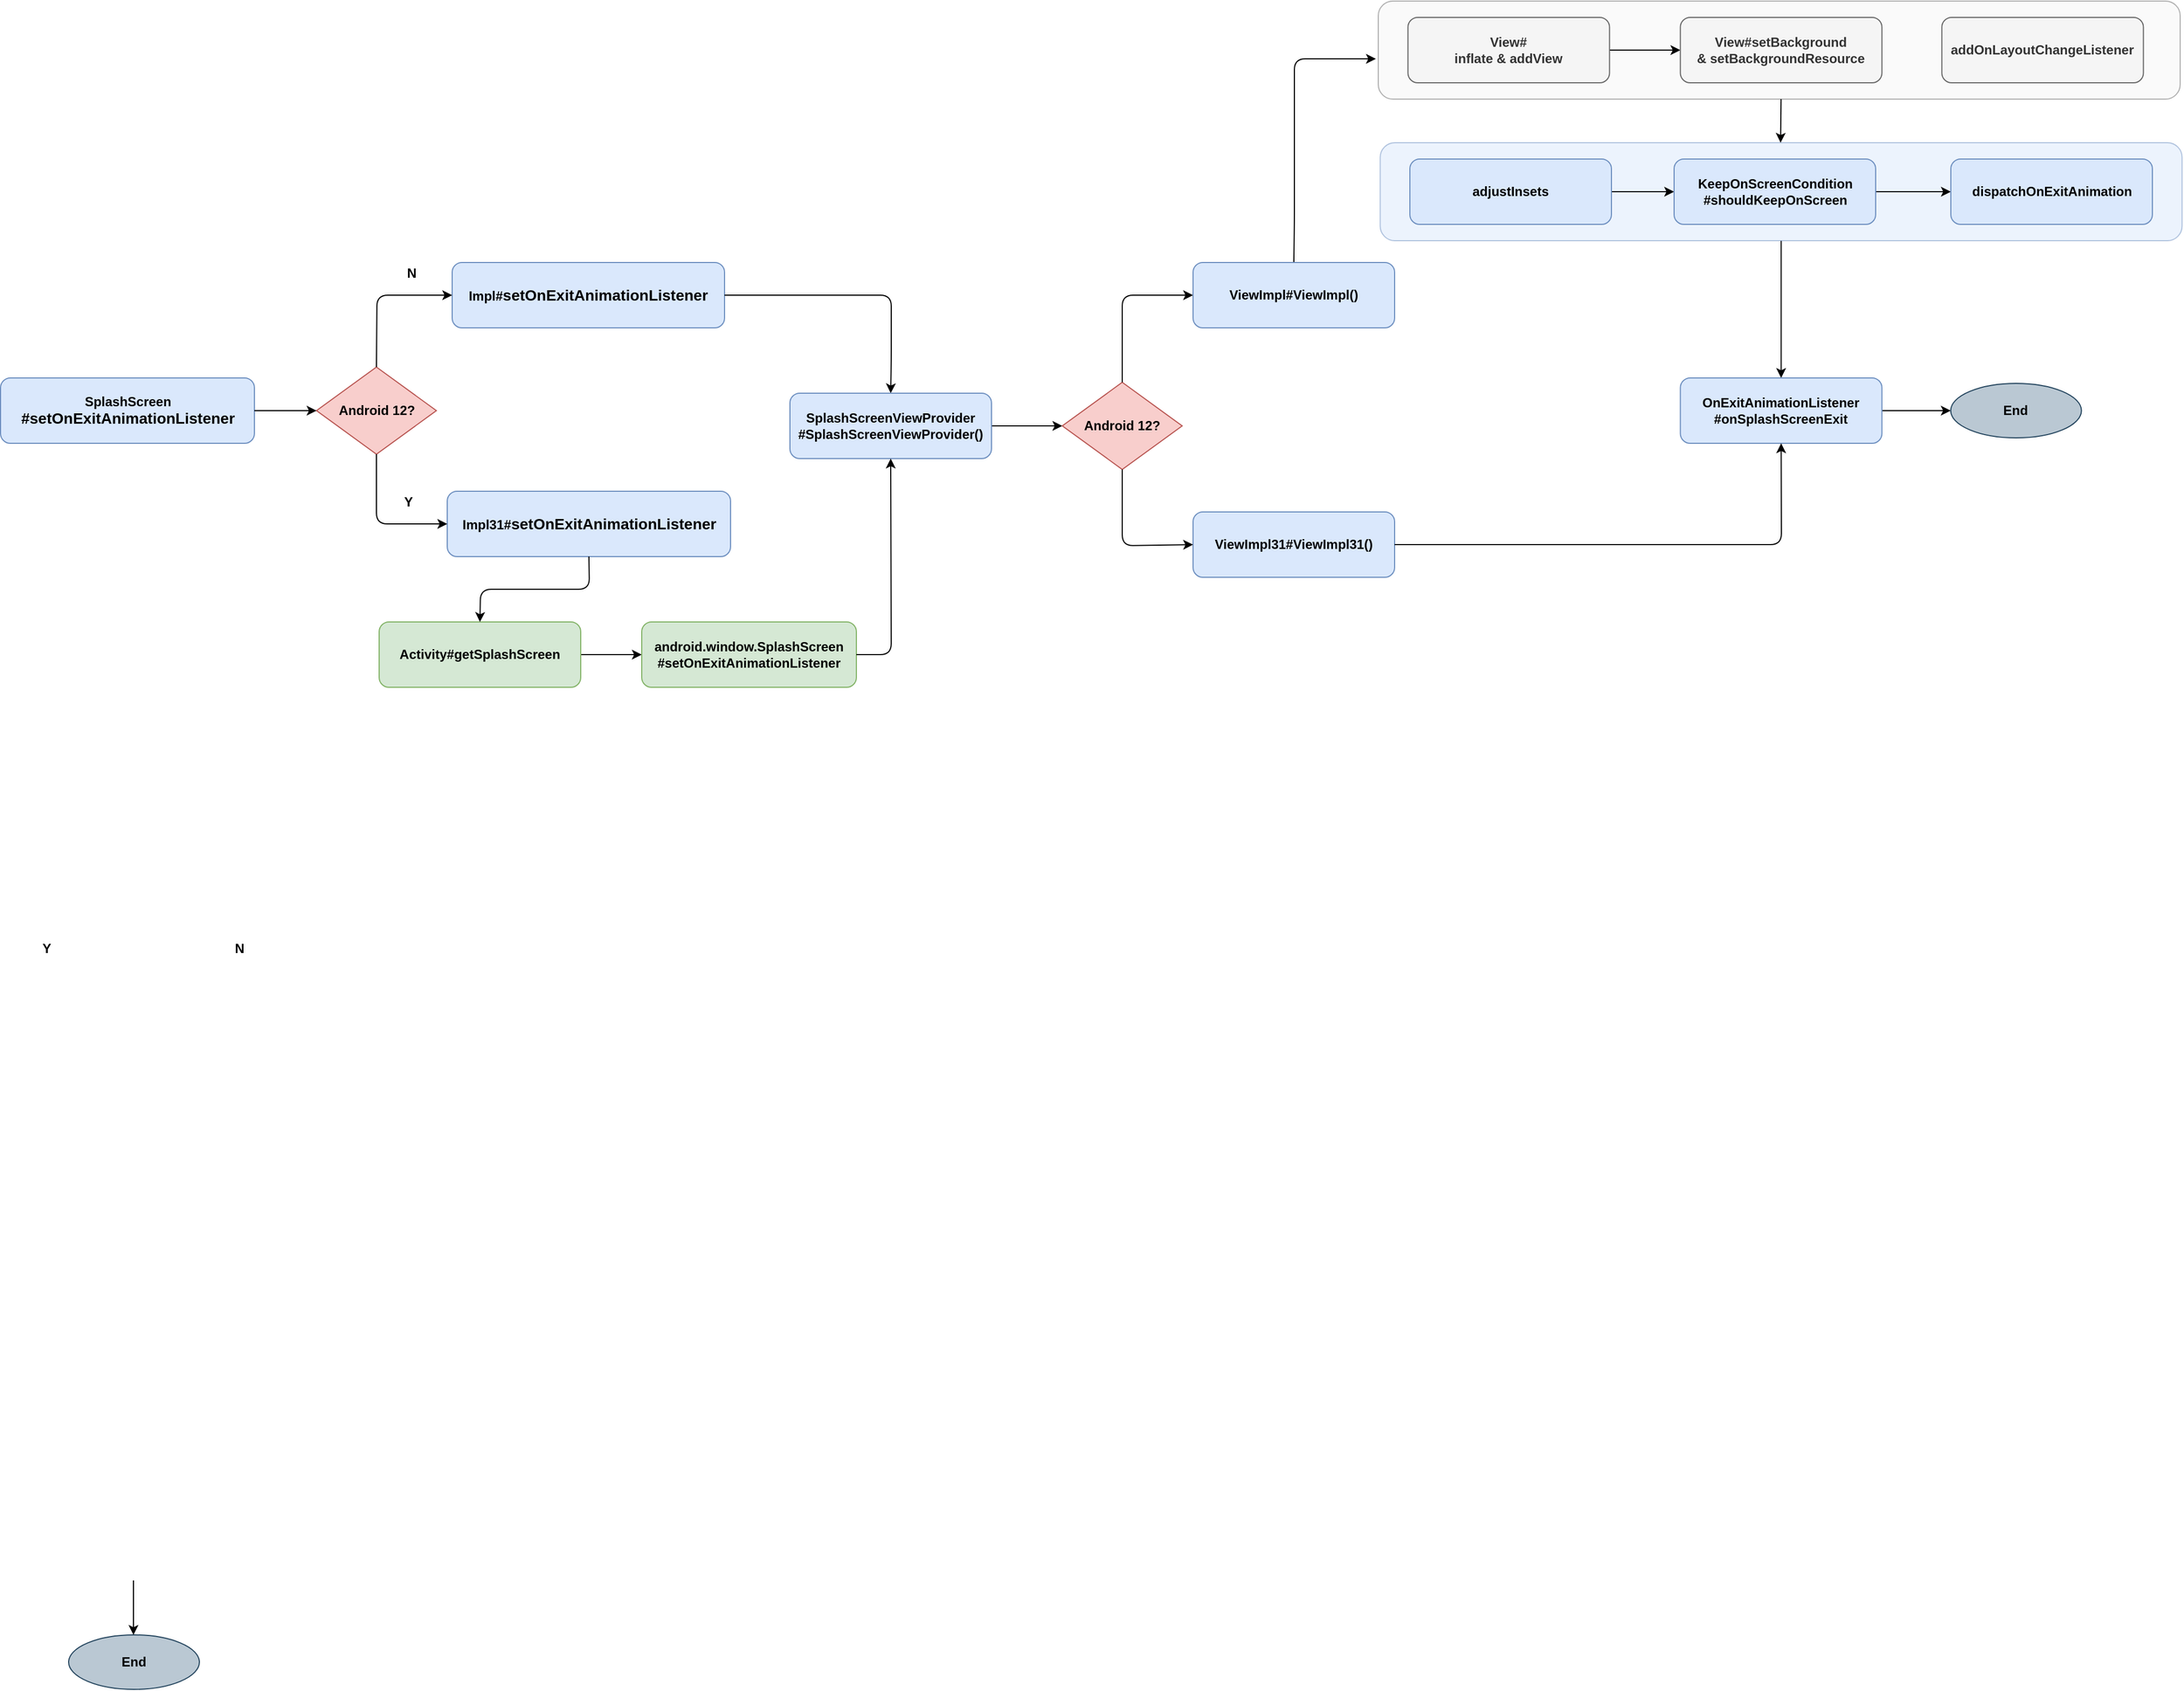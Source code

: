 <mxfile version="15.1.4" type="github">
  <diagram id="ne0NO3QX694kRij4lbTW" name="Page-1">
    <mxGraphModel dx="1568" dy="1971" grid="1" gridSize="10" guides="1" tooltips="1" connect="1" arrows="1" fold="1" page="1" pageScale="1" pageWidth="827" pageHeight="1169" math="0" shadow="0">
      <root>
        <mxCell id="0" />
        <mxCell id="1" parent="0" />
        <mxCell id="j1Gg0qt9gpF31pAZIbtT-6" value="" style="edgeStyle=orthogonalEdgeStyle;rounded=0;orthogonalLoop=1;jettySize=auto;html=1;" edge="1" parent="1" source="uIEDkzJlyYIv9PUufSZt-43" target="uIEDkzJlyYIv9PUufSZt-17">
          <mxGeometry relative="1" as="geometry" />
        </mxCell>
        <mxCell id="uIEDkzJlyYIv9PUufSZt-43" value="" style="rounded=1;whiteSpace=wrap;html=1;strokeColor=#6c8ebf;fillColor=#dae8fc;opacity=50;fontStyle=1" parent="1" vertex="1">
          <mxGeometry x="1521.75" y="-70" width="736" height="90" as="geometry" />
        </mxCell>
        <mxCell id="uIEDkzJlyYIv9PUufSZt-42" value="" style="rounded=1;whiteSpace=wrap;html=1;strokeColor=#666666;fontColor=#333333;fillColor=#f5f5f5;opacity=50;fontStyle=1" parent="1" vertex="1">
          <mxGeometry x="1520" y="-200" width="736" height="90" as="geometry" />
        </mxCell>
        <mxCell id="uIEDkzJlyYIv9PUufSZt-1" value="SplashScreen&lt;div style=&quot;text-align: justify&quot;&gt;&lt;font style=&quot;font-size: 14px&quot;&gt;#&lt;/font&gt;&lt;span style=&quot;font-size: 14px&quot;&gt;setOnExitAnimationListener&lt;/span&gt;&lt;/div&gt;" style="rounded=1;whiteSpace=wrap;html=1;fillColor=#dae8fc;strokeColor=#6c8ebf;fontStyle=1" parent="1" vertex="1">
          <mxGeometry x="255.5" y="146" width="233" height="60" as="geometry" />
        </mxCell>
        <mxCell id="uIEDkzJlyYIv9PUufSZt-2" value="Impl31#&lt;span style=&quot;font-size: 14px ; text-align: justify&quot;&gt;setOnExitAnimationListener&lt;/span&gt;" style="rounded=1;whiteSpace=wrap;html=1;fillColor=#dae8fc;strokeColor=#6c8ebf;fontStyle=1" parent="1" vertex="1">
          <mxGeometry x="665.5" y="250" width="260" height="60" as="geometry" />
        </mxCell>
        <mxCell id="uIEDkzJlyYIv9PUufSZt-3" value="Android 12?" style="rhombus;whiteSpace=wrap;html=1;fillColor=#f8cecc;strokeColor=#b85450;fontStyle=1" parent="1" vertex="1">
          <mxGeometry x="545.5" y="136" width="110" height="80" as="geometry" />
        </mxCell>
        <mxCell id="uIEDkzJlyYIv9PUufSZt-4" value="" style="endArrow=classic;html=1;fontStyle=1;entryX=0;entryY=0.5;entryDx=0;entryDy=0;exitX=1;exitY=0.5;exitDx=0;exitDy=0;" parent="1" edge="1" target="uIEDkzJlyYIv9PUufSZt-3" source="uIEDkzJlyYIv9PUufSZt-1">
          <mxGeometry width="50" height="50" relative="1" as="geometry">
            <mxPoint x="485.5" y="186" as="sourcePoint" />
            <mxPoint x="595.5" y="146" as="targetPoint" />
          </mxGeometry>
        </mxCell>
        <mxCell id="uIEDkzJlyYIv9PUufSZt-5" value="Y" style="text;html=1;strokeColor=none;fillColor=none;align=center;verticalAlign=middle;whiteSpace=wrap;rounded=0;fontStyle=1" parent="1" vertex="1">
          <mxGeometry x="610" y="250" width="40" height="20" as="geometry" />
        </mxCell>
        <mxCell id="uIEDkzJlyYIv9PUufSZt-6" value="N" style="text;html=1;strokeColor=none;fillColor=none;align=center;verticalAlign=middle;whiteSpace=wrap;rounded=0;fontStyle=1" parent="1" vertex="1">
          <mxGeometry x="613.25" y="40" width="40" height="20" as="geometry" />
        </mxCell>
        <mxCell id="uIEDkzJlyYIv9PUufSZt-7" value="Impl#&lt;span style=&quot;font-size: 14px ; text-align: justify&quot;&gt;setOnExitAnimationListener&lt;/span&gt;" style="rounded=1;whiteSpace=wrap;html=1;fillColor=#dae8fc;strokeColor=#6c8ebf;fontStyle=1" parent="1" vertex="1">
          <mxGeometry x="670" y="40" width="250" height="60" as="geometry" />
        </mxCell>
        <mxCell id="uIEDkzJlyYIv9PUufSZt-63" value="" style="edgeStyle=orthogonalEdgeStyle;rounded=0;orthogonalLoop=1;jettySize=auto;html=1;" parent="1" source="uIEDkzJlyYIv9PUufSZt-8" target="uIEDkzJlyYIv9PUufSZt-9" edge="1">
          <mxGeometry relative="1" as="geometry" />
        </mxCell>
        <mxCell id="uIEDkzJlyYIv9PUufSZt-8" value="Activity#getSplashScreen" style="rounded=1;whiteSpace=wrap;html=1;fillColor=#d5e8d4;strokeColor=#82b366;fontStyle=1" parent="1" vertex="1">
          <mxGeometry x="603" y="370" width="185" height="60" as="geometry" />
        </mxCell>
        <mxCell id="uIEDkzJlyYIv9PUufSZt-9" value="android.window.SplashScreen&lt;br&gt;#setOnExitAnimationListener" style="rounded=1;whiteSpace=wrap;html=1;fillColor=#d5e8d4;strokeColor=#82b366;fontStyle=1" parent="1" vertex="1">
          <mxGeometry x="844" y="370" width="197" height="60" as="geometry" />
        </mxCell>
        <mxCell id="uIEDkzJlyYIv9PUufSZt-10" value="" style="endArrow=classic;html=1;fontStyle=1;exitX=0.5;exitY=1;exitDx=0;exitDy=0;" parent="1" source="uIEDkzJlyYIv9PUufSZt-3" edge="1">
          <mxGeometry width="50" height="50" relative="1" as="geometry">
            <mxPoint x="595.5" y="240" as="sourcePoint" />
            <mxPoint x="665.5" y="280" as="targetPoint" />
            <Array as="points">
              <mxPoint x="600.5" y="280" />
            </Array>
          </mxGeometry>
        </mxCell>
        <mxCell id="uIEDkzJlyYIv9PUufSZt-11" value="" style="endArrow=classic;html=1;entryX=0.5;entryY=0;entryDx=0;entryDy=0;fontStyle=1;" parent="1" target="uIEDkzJlyYIv9PUufSZt-12" edge="1" source="uIEDkzJlyYIv9PUufSZt-7">
          <mxGeometry width="50" height="50" relative="1" as="geometry">
            <mxPoint x="512.5" y="510" as="sourcePoint" />
            <mxPoint x="564" y="505" as="targetPoint" />
            <Array as="points">
              <mxPoint x="1073" y="70" />
              <mxPoint x="1073" y="130" />
            </Array>
          </mxGeometry>
        </mxCell>
        <mxCell id="j1Gg0qt9gpF31pAZIbtT-1" value="" style="edgeStyle=orthogonalEdgeStyle;rounded=0;orthogonalLoop=1;jettySize=auto;html=1;" edge="1" parent="1" source="uIEDkzJlyYIv9PUufSZt-12" target="uIEDkzJlyYIv9PUufSZt-14">
          <mxGeometry relative="1" as="geometry" />
        </mxCell>
        <mxCell id="uIEDkzJlyYIv9PUufSZt-12" value="&lt;span style=&quot;color: rgb(0 , 0 , 0)&quot;&gt;SplashScreenViewProvider&lt;br&gt;#&lt;/span&gt;&lt;span style=&quot;color: rgb(0 , 0 , 0)&quot;&gt;SplashScreenViewProvider()&lt;/span&gt;" style="rounded=1;whiteSpace=wrap;html=1;fillColor=#dae8fc;strokeColor=#6c8ebf;fontStyle=1" parent="1" vertex="1">
          <mxGeometry x="980" y="160" width="185" height="60" as="geometry" />
        </mxCell>
        <mxCell id="uIEDkzJlyYIv9PUufSZt-13" value="" style="endArrow=classic;html=1;exitX=0.5;exitY=0;exitDx=0;exitDy=0;entryX=0;entryY=0.5;entryDx=0;entryDy=0;fontStyle=1" parent="1" source="uIEDkzJlyYIv9PUufSZt-3" target="uIEDkzJlyYIv9PUufSZt-7" edge="1">
          <mxGeometry width="50" height="50" relative="1" as="geometry">
            <mxPoint x="540.5" y="300" as="sourcePoint" />
            <mxPoint x="428.5" y="380" as="targetPoint" />
            <Array as="points">
              <mxPoint x="601" y="70" />
            </Array>
          </mxGeometry>
        </mxCell>
        <mxCell id="uIEDkzJlyYIv9PUufSZt-14" value="Android 12?" style="rhombus;whiteSpace=wrap;html=1;fillColor=#f8cecc;strokeColor=#b85450;fontStyle=1" parent="1" vertex="1">
          <mxGeometry x="1230" y="150" width="110" height="80" as="geometry" />
        </mxCell>
        <mxCell id="uIEDkzJlyYIv9PUufSZt-15" value="N" style="text;html=1;strokeColor=none;fillColor=none;align=center;verticalAlign=middle;whiteSpace=wrap;rounded=0;fontStyle=1" parent="1" vertex="1">
          <mxGeometry x="454.5" y="660" width="40" height="20" as="geometry" />
        </mxCell>
        <mxCell id="uIEDkzJlyYIv9PUufSZt-16" value="ViewImpl31#ViewImpl31()" style="rounded=1;whiteSpace=wrap;html=1;fillColor=#dae8fc;strokeColor=#6c8ebf;fontStyle=1" parent="1" vertex="1">
          <mxGeometry x="1350" y="269" width="185" height="60" as="geometry" />
        </mxCell>
        <mxCell id="j1Gg0qt9gpF31pAZIbtT-8" value="" style="edgeStyle=orthogonalEdgeStyle;rounded=0;orthogonalLoop=1;jettySize=auto;html=1;" edge="1" parent="1" source="uIEDkzJlyYIv9PUufSZt-17" target="j1Gg0qt9gpF31pAZIbtT-7">
          <mxGeometry relative="1" as="geometry" />
        </mxCell>
        <mxCell id="uIEDkzJlyYIv9PUufSZt-17" value="OnExitAnimationListener&lt;br&gt;#onSplashScreenExit" style="rounded=1;whiteSpace=wrap;html=1;fillColor=#dae8fc;strokeColor=#6c8ebf;fontStyle=1" parent="1" vertex="1">
          <mxGeometry x="1797.25" y="146" width="185" height="60" as="geometry" />
        </mxCell>
        <mxCell id="uIEDkzJlyYIv9PUufSZt-18" value="End" style="ellipse;whiteSpace=wrap;html=1;fillColor=#bac8d3;strokeColor=#23445d;fontStyle=1" parent="1" vertex="1">
          <mxGeometry x="318" y="1300" width="120" height="50" as="geometry" />
        </mxCell>
        <mxCell id="uIEDkzJlyYIv9PUufSZt-19" value="" style="endArrow=classic;html=1;exitX=0.5;exitY=1;exitDx=0;exitDy=0;fontStyle=1" parent="1" edge="1">
          <mxGeometry width="50" height="50" relative="1" as="geometry">
            <mxPoint x="377.5" y="1250" as="sourcePoint" />
            <mxPoint x="377.5" y="1300" as="targetPoint" />
          </mxGeometry>
        </mxCell>
        <mxCell id="uIEDkzJlyYIv9PUufSZt-20" value="Y" style="text;html=1;strokeColor=none;fillColor=none;align=center;verticalAlign=middle;whiteSpace=wrap;rounded=0;fontStyle=1" parent="1" vertex="1">
          <mxGeometry x="278" y="660" width="40" height="20" as="geometry" />
        </mxCell>
        <mxCell id="uIEDkzJlyYIv9PUufSZt-21" value="" style="endArrow=classic;html=1;fontStyle=1;entryX=0.5;entryY=1;entryDx=0;entryDy=0;exitX=1;exitY=0.5;exitDx=0;exitDy=0;" parent="1" edge="1" target="uIEDkzJlyYIv9PUufSZt-12" source="uIEDkzJlyYIv9PUufSZt-9">
          <mxGeometry width="50" height="50" relative="1" as="geometry">
            <mxPoint x="220" y="530" as="sourcePoint" />
            <mxPoint x="540" y="521" as="targetPoint" />
            <Array as="points">
              <mxPoint x="1073" y="400" />
            </Array>
          </mxGeometry>
        </mxCell>
        <mxCell id="uIEDkzJlyYIv9PUufSZt-54" value="" style="edgeStyle=orthogonalEdgeStyle;rounded=0;orthogonalLoop=1;jettySize=auto;html=1;" parent="1" source="uIEDkzJlyYIv9PUufSZt-23" target="uIEDkzJlyYIv9PUufSZt-49" edge="1">
          <mxGeometry relative="1" as="geometry" />
        </mxCell>
        <mxCell id="uIEDkzJlyYIv9PUufSZt-23" value="View#&lt;br&gt;inflate &amp;amp; addView" style="rounded=1;whiteSpace=wrap;html=1;fillColor=#f5f5f5;strokeColor=#666666;fontColor=#333333;fontStyle=1" parent="1" vertex="1">
          <mxGeometry x="1547.25" y="-185" width="185" height="60" as="geometry" />
        </mxCell>
        <mxCell id="uIEDkzJlyYIv9PUufSZt-26" value="" style="edgeStyle=orthogonalEdgeStyle;rounded=0;orthogonalLoop=1;jettySize=auto;html=1;fontStyle=1" parent="1" source="uIEDkzJlyYIv9PUufSZt-27" target="uIEDkzJlyYIv9PUufSZt-29" edge="1">
          <mxGeometry relative="1" as="geometry" />
        </mxCell>
        <mxCell id="uIEDkzJlyYIv9PUufSZt-27" value="adjustInsets" style="rounded=1;whiteSpace=wrap;html=1;fillColor=#dae8fc;strokeColor=#6c8ebf;fontStyle=1" parent="1" vertex="1">
          <mxGeometry x="1549" y="-55" width="185" height="60" as="geometry" />
        </mxCell>
        <mxCell id="uIEDkzJlyYIv9PUufSZt-28" value="" style="edgeStyle=orthogonalEdgeStyle;rounded=0;orthogonalLoop=1;jettySize=auto;html=1;fontStyle=1" parent="1" source="uIEDkzJlyYIv9PUufSZt-29" target="uIEDkzJlyYIv9PUufSZt-30" edge="1">
          <mxGeometry relative="1" as="geometry" />
        </mxCell>
        <mxCell id="uIEDkzJlyYIv9PUufSZt-29" value="KeepOnScreenCondition&lt;br&gt;#shouldKeepOnScreen" style="rounded=1;whiteSpace=wrap;html=1;fillColor=#dae8fc;strokeColor=#6c8ebf;fontStyle=1" parent="1" vertex="1">
          <mxGeometry x="1791.5" y="-55" width="185" height="60" as="geometry" />
        </mxCell>
        <mxCell id="uIEDkzJlyYIv9PUufSZt-30" value="dispatchOnExitAnimation" style="rounded=1;whiteSpace=wrap;html=1;fillColor=#dae8fc;strokeColor=#6c8ebf;fontStyle=1" parent="1" vertex="1">
          <mxGeometry x="2045.5" y="-55" width="185" height="60" as="geometry" />
        </mxCell>
        <mxCell id="uIEDkzJlyYIv9PUufSZt-33" value="" style="endArrow=classic;html=1;fontStyle=1;entryX=0;entryY=0.5;entryDx=0;entryDy=0;exitX=0.5;exitY=1;exitDx=0;exitDy=0;" parent="1" edge="1" target="uIEDkzJlyYIv9PUufSZt-16" source="uIEDkzJlyYIv9PUufSZt-14">
          <mxGeometry width="50" height="50" relative="1" as="geometry">
            <mxPoint x="1294.58" y="310" as="sourcePoint" />
            <mxPoint x="1294.5" y="350" as="targetPoint" />
            <Array as="points">
              <mxPoint x="1285" y="300" />
            </Array>
          </mxGeometry>
        </mxCell>
        <mxCell id="uIEDkzJlyYIv9PUufSZt-35" value="" style="endArrow=classic;html=1;fontStyle=1;entryX=0;entryY=0.5;entryDx=0;entryDy=0;exitX=0.5;exitY=0;exitDx=0;exitDy=0;" parent="1" target="uIEDkzJlyYIv9PUufSZt-22" edge="1" source="uIEDkzJlyYIv9PUufSZt-14">
          <mxGeometry width="50" height="50" relative="1" as="geometry">
            <mxPoint x="1290" y="150" as="sourcePoint" />
            <mxPoint x="1330" y="150" as="targetPoint" />
            <Array as="points">
              <mxPoint x="1285" y="70" />
            </Array>
          </mxGeometry>
        </mxCell>
        <mxCell id="uIEDkzJlyYIv9PUufSZt-48" value="addOnLayoutChangeListener" style="rounded=1;whiteSpace=wrap;html=1;fillColor=#f5f5f5;strokeColor=#666666;fontColor=#333333;fontStyle=1" parent="1" vertex="1">
          <mxGeometry x="2037.25" y="-185" width="185" height="60" as="geometry" />
        </mxCell>
        <mxCell id="uIEDkzJlyYIv9PUufSZt-49" value="View#setBackground&lt;br&gt;&amp;amp;&amp;nbsp;setBackgroundResource" style="rounded=1;whiteSpace=wrap;html=1;fillColor=#f5f5f5;strokeColor=#666666;fontColor=#333333;fontStyle=1" parent="1" vertex="1">
          <mxGeometry x="1797.25" y="-185" width="185" height="60" as="geometry" />
        </mxCell>
        <mxCell id="uIEDkzJlyYIv9PUufSZt-50" value="" style="endArrow=classic;html=1;fontStyle=1" parent="1" edge="1">
          <mxGeometry width="50" height="50" relative="1" as="geometry">
            <mxPoint x="1889.67" y="-110" as="sourcePoint" />
            <mxPoint x="1889.25" y="-70" as="targetPoint" />
          </mxGeometry>
        </mxCell>
        <mxCell id="j1Gg0qt9gpF31pAZIbtT-2" value="" style="endArrow=classic;html=1;fontStyle=1;entryX=-0.003;entryY=0.589;entryDx=0;entryDy=0;entryPerimeter=0;startArrow=none;exitX=0.5;exitY=0;exitDx=0;exitDy=0;" edge="1" parent="1" source="uIEDkzJlyYIv9PUufSZt-22" target="uIEDkzJlyYIv9PUufSZt-42">
          <mxGeometry width="50" height="50" relative="1" as="geometry">
            <mxPoint x="1430" y="110" as="sourcePoint" />
            <mxPoint x="1442.5" y="400" as="targetPoint" />
            <Array as="points">
              <mxPoint x="1443" y="3" />
              <mxPoint x="1443" y="-57" />
              <mxPoint x="1443" y="-147" />
            </Array>
          </mxGeometry>
        </mxCell>
        <mxCell id="uIEDkzJlyYIv9PUufSZt-22" value="ViewImpl#ViewImpl()" style="rounded=1;whiteSpace=wrap;html=1;fillColor=#dae8fc;strokeColor=#6c8ebf;fontStyle=1" parent="1" vertex="1">
          <mxGeometry x="1350" y="40" width="185" height="60" as="geometry" />
        </mxCell>
        <mxCell id="j1Gg0qt9gpF31pAZIbtT-5" value="" style="endArrow=classic;html=1;fontStyle=1;entryX=0.5;entryY=1;entryDx=0;entryDy=0;exitX=1;exitY=0.5;exitDx=0;exitDy=0;" edge="1" parent="1" source="uIEDkzJlyYIv9PUufSZt-16" target="uIEDkzJlyYIv9PUufSZt-17">
          <mxGeometry width="50" height="50" relative="1" as="geometry">
            <mxPoint x="1707.25" y="280" as="sourcePoint" />
            <mxPoint x="1772.25" y="349" as="targetPoint" />
            <Array as="points">
              <mxPoint x="1890" y="299" />
            </Array>
          </mxGeometry>
        </mxCell>
        <mxCell id="j1Gg0qt9gpF31pAZIbtT-7" value="End" style="ellipse;whiteSpace=wrap;html=1;fillColor=#bac8d3;strokeColor=#23445d;fontStyle=1" vertex="1" parent="1">
          <mxGeometry x="2045.38" y="151" width="120" height="50" as="geometry" />
        </mxCell>
        <mxCell id="j1Gg0qt9gpF31pAZIbtT-9" value="" style="endArrow=classic;html=1;fontStyle=1;exitX=0.5;exitY=1;exitDx=0;exitDy=0;entryX=0.5;entryY=0;entryDx=0;entryDy=0;" edge="1" parent="1" source="uIEDkzJlyYIv9PUufSZt-2" target="uIEDkzJlyYIv9PUufSZt-8">
          <mxGeometry width="50" height="50" relative="1" as="geometry">
            <mxPoint x="610.5" y="226" as="sourcePoint" />
            <mxPoint x="675.5" y="290" as="targetPoint" />
            <Array as="points">
              <mxPoint x="796" y="340" />
              <mxPoint x="696" y="340" />
            </Array>
          </mxGeometry>
        </mxCell>
      </root>
    </mxGraphModel>
  </diagram>
</mxfile>
